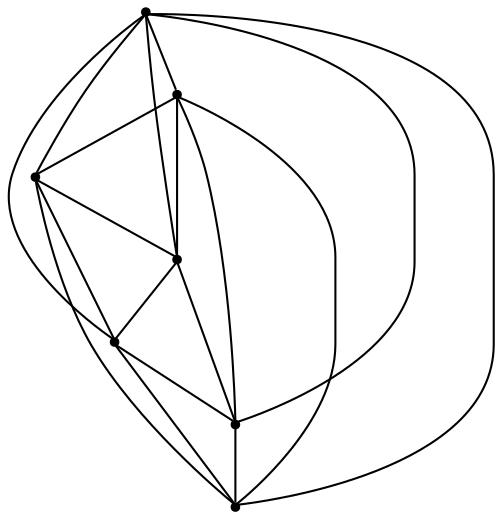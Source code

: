graph {
  node [shape=point,comment="{\"directed\":false,\"doi\":\"10.1007/978-3-319-73915-1_41\",\"figure\":\"2 (3)\"}"]

  v0 [pos="1422.859998394835,347.50059368314527"]
  v1 [pos="1356.1827097188386,462.98846250862755"]
  v2 [pos="1222.828132366845,232.0129792082165"]
  v3 [pos="1356.1827097188386,232.01297920821656"]
  v4 [pos="1222.828132366845,462.98846250862755"]
  v5 [pos="1289.7231795792482,345.7961906240118"]
  v6 [pos="1156.1508436908482,347.50059368314527"]

  v0 -- v1 [id="-1",pos="1422.859998394835,347.50059368314527 1356.1827097188386,462.98846250862755 1356.1827097188386,462.98846250862755 1356.1827097188386,462.98846250862755"]
  v6 -- v3 [id="-2",pos="1156.1508436908482,347.50059368314527 1356.1827097188386,232.01297920821656 1356.1827097188386,232.01297920821656 1356.1827097188386,232.01297920821656"]
  v6 -- v1 [id="-3",pos="1156.1508436908482,347.50059368314527 1356.1827097188386,462.98846250862755 1356.1827097188386,462.98846250862755 1356.1827097188386,462.98846250862755"]
  v6 -- v2 [id="-4",pos="1156.1508436908482,347.50059368314527 1222.828132366845,232.0129792082165 1222.828132366845,232.0129792082165 1222.828132366845,232.0129792082165"]
  v4 -- v0 [id="-5",pos="1222.828132366845,462.98846250862755 1422.859998394835,347.50059368314527 1422.859998394835,347.50059368314527 1422.859998394835,347.50059368314527"]
  v4 -- v6 [id="-6",pos="1222.828132366845,462.98846250862755 1156.1508436908482,347.50059368314527 1156.1508436908482,347.50059368314527 1156.1508436908482,347.50059368314527"]
  v2 -- v4 [id="-8",pos="1222.828132366845,232.0129792082165 1222.828132366845,462.98846250862755 1222.828132366845,462.98846250862755 1222.828132366845,462.98846250862755"]
  v2 -- v3 [id="-9",pos="1222.828132366845,232.0129792082165 1356.1827097188386,232.01297920821656 1356.1827097188386,232.01297920821656 1356.1827097188386,232.01297920821656"]
  v5 -- v6 [id="-10",pos="1289.7231795792482,345.7961906240118 1156.1508436908482,347.50059368314527 1156.1508436908482,347.50059368314527 1156.1508436908482,347.50059368314527"]
  v5 -- v3 [id="-11",pos="1289.7231795792482,345.7961906240118 1356.1827097188386,232.01297920821656 1356.1827097188386,232.01297920821656 1356.1827097188386,232.01297920821656"]
  v5 -- v1 [id="-12",pos="1289.7231795792482,345.7961906240118 1356.1827097188386,462.98846250862755 1356.1827097188386,462.98846250862755 1356.1827097188386,462.98846250862755"]
  v5 -- v4 [id="-13",pos="1289.7231795792482,345.7961906240118 1222.828132366845,462.98846250862755 1222.828132366845,462.98846250862755 1222.828132366845,462.98846250862755"]
  v5 -- v0 [id="-14",pos="1289.7231795792482,345.7961906240118 1422.859998394835,347.50059368314527 1422.859998394835,347.50059368314527 1422.859998394835,347.50059368314527"]
  v5 -- v2 [id="-15",pos="1289.7231795792482,345.7961906240118 1222.828132366845,232.0129792082165 1222.828132366845,232.0129792082165 1222.828132366845,232.0129792082165"]
  v1 -- v3 [id="-16",pos="1356.1827097188386,462.98846250862755 1356.1827097188386,232.01297920821656 1356.1827097188386,232.01297920821656 1356.1827097188386,232.01297920821656"]
  v1 -- v4 [id="-17",pos="1356.1827097188386,462.98846250862755 1222.828132366845,462.98846250862755 1222.828132366845,462.98846250862755 1222.828132366845,462.98846250862755"]
  v3 -- v0 [id="-18",pos="1356.1827097188386,232.01297920821656 1422.859998394835,347.50059368314527 1422.859998394835,347.50059368314527 1422.859998394835,347.50059368314527"]
  v0 -- v2 [id="-19",pos="1422.859998394835,347.50059368314527 1222.828132366845,232.0129792082165 1222.828132366845,232.0129792082165 1222.828132366845,232.0129792082165"]
}